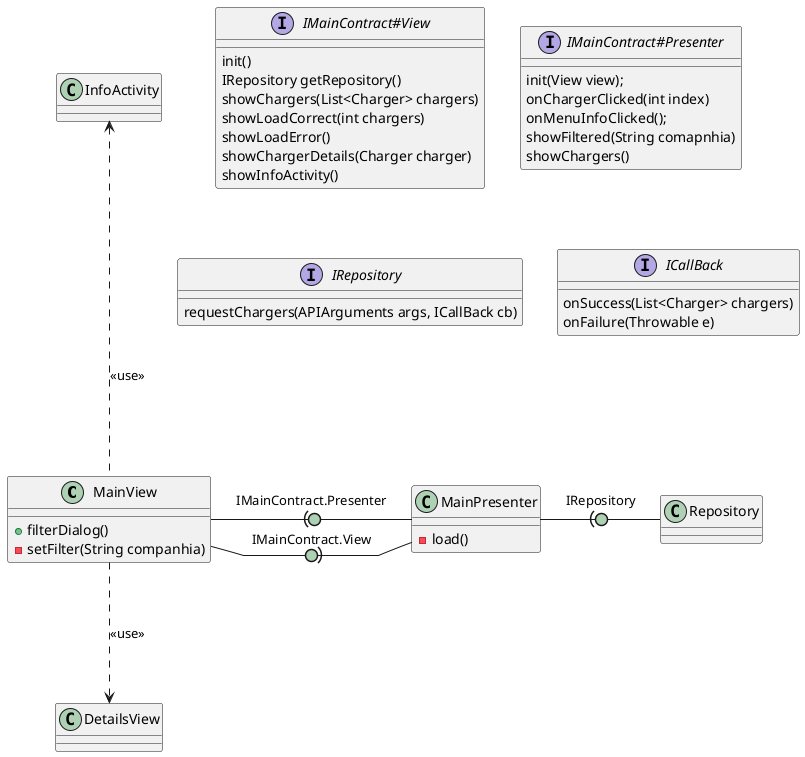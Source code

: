 @startuml arquitectura

skinparam linetype polyline
skinparam arrowLollipopColor #ADD1B2

MainView -right(0- MainPresenter : IMainContract.Presenter
MainView -right0)- MainPresenter : IMainContract.View
MainView -up..-> InfoActivity : <<use>>
MainView -down..> DetailsView : <<use>>
MainPresenter -right(0- Repository : IRepository

together {
  interface IMainContract#View
  interface IMainContract#Presenter
  interface IRepository
  interface ICallBack
}

interface IMainContract#View {
    init()
    IRepository getRepository()
    showChargers(List<Charger> chargers)
    showLoadCorrect(int chargers)
    showLoadError()
    showChargerDetails(Charger charger)
    showInfoActivity()
}

interface IMainContract#Presenter {
   init(View view);
   onChargerClicked(int index)
   onMenuInfoClicked();
   showFiltered(String comapnhia)
   showChargers()
}

interface IRepository {
    requestChargers(APIArguments args, ICallBack cb)
}

interface ICallBack {
    onSuccess(List<Charger> chargers)
    onFailure(Throwable e)
}

class MainPresenter {
    -load()
}

class MainView {
    +filterDialog()
    -setFilter(String companhia)
}

@enduml
